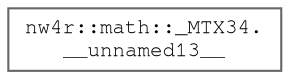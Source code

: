 digraph "Graphical Class Hierarchy"
{
 // LATEX_PDF_SIZE
  bgcolor="transparent";
  edge [fontname=FreeMono,fontsize=10,labelfontname=FreeMono,labelfontsize=10];
  node [fontname=FreeMono,fontsize=10,shape=box,height=0.2,width=0.4];
  rankdir="LR";
  Node0 [label="nw4r::math::_MTX34.\l__unnamed13__",height=0.2,width=0.4,color="grey40", fillcolor="white", style="filled",URL="$unionnw4r_1_1math_1_1___m_t_x34_8____unnamed13____.html",tooltip=" "];
}
